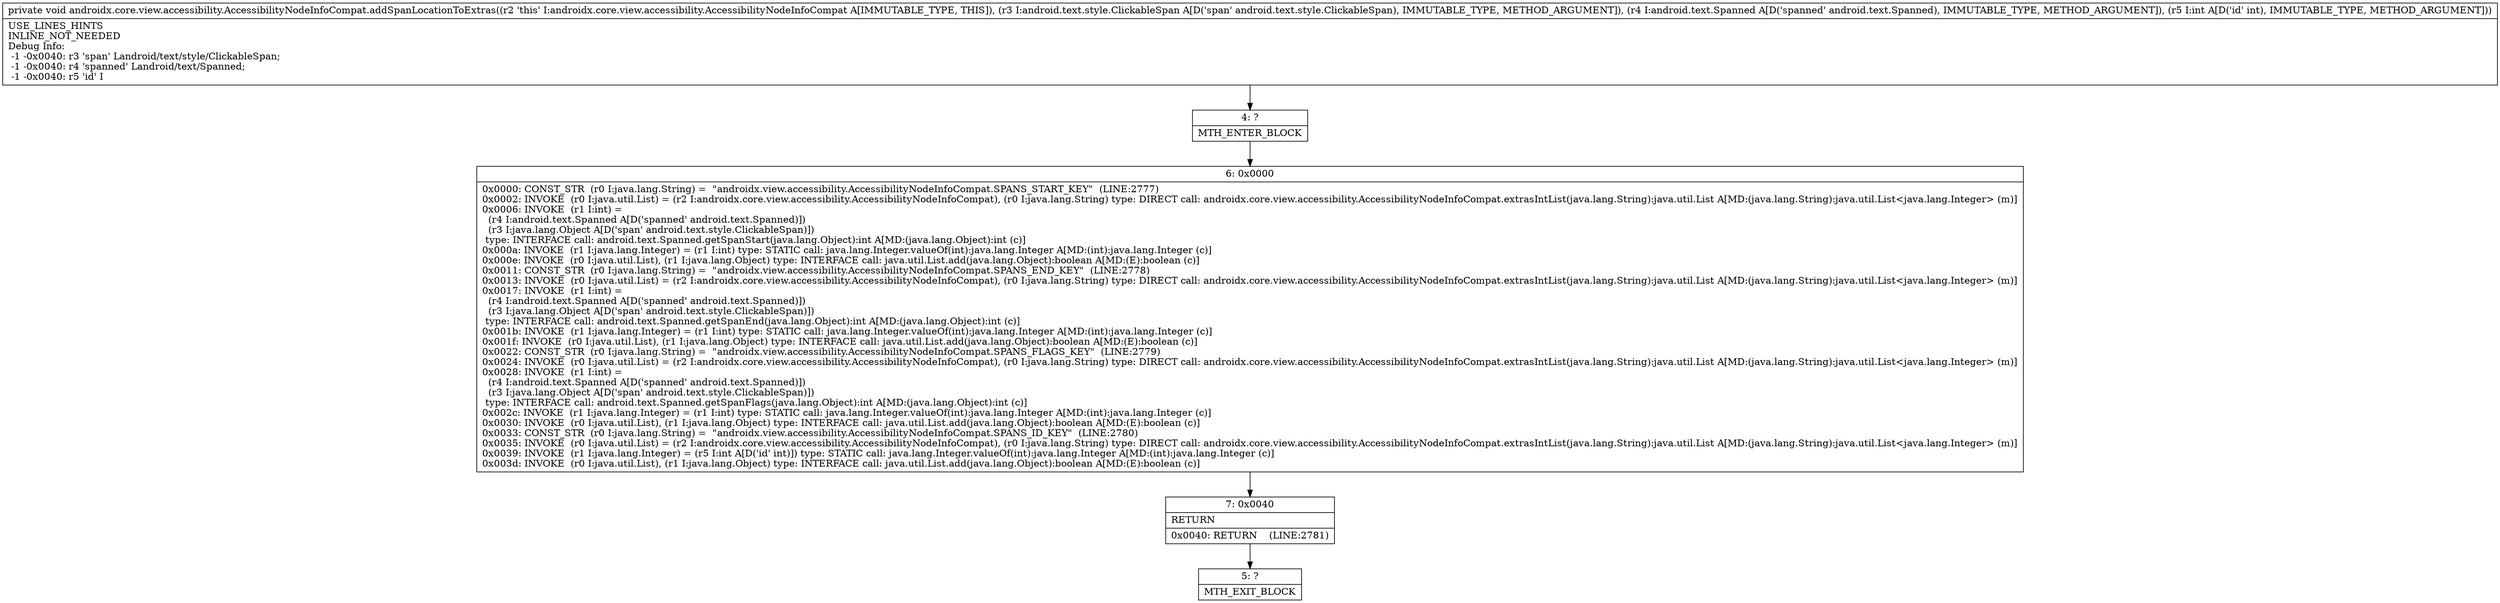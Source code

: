 digraph "CFG forandroidx.core.view.accessibility.AccessibilityNodeInfoCompat.addSpanLocationToExtras(Landroid\/text\/style\/ClickableSpan;Landroid\/text\/Spanned;I)V" {
Node_4 [shape=record,label="{4\:\ ?|MTH_ENTER_BLOCK\l}"];
Node_6 [shape=record,label="{6\:\ 0x0000|0x0000: CONST_STR  (r0 I:java.lang.String) =  \"androidx.view.accessibility.AccessibilityNodeInfoCompat.SPANS_START_KEY\"  (LINE:2777)\l0x0002: INVOKE  (r0 I:java.util.List) = (r2 I:androidx.core.view.accessibility.AccessibilityNodeInfoCompat), (r0 I:java.lang.String) type: DIRECT call: androidx.core.view.accessibility.AccessibilityNodeInfoCompat.extrasIntList(java.lang.String):java.util.List A[MD:(java.lang.String):java.util.List\<java.lang.Integer\> (m)]\l0x0006: INVOKE  (r1 I:int) = \l  (r4 I:android.text.Spanned A[D('spanned' android.text.Spanned)])\l  (r3 I:java.lang.Object A[D('span' android.text.style.ClickableSpan)])\l type: INTERFACE call: android.text.Spanned.getSpanStart(java.lang.Object):int A[MD:(java.lang.Object):int (c)]\l0x000a: INVOKE  (r1 I:java.lang.Integer) = (r1 I:int) type: STATIC call: java.lang.Integer.valueOf(int):java.lang.Integer A[MD:(int):java.lang.Integer (c)]\l0x000e: INVOKE  (r0 I:java.util.List), (r1 I:java.lang.Object) type: INTERFACE call: java.util.List.add(java.lang.Object):boolean A[MD:(E):boolean (c)]\l0x0011: CONST_STR  (r0 I:java.lang.String) =  \"androidx.view.accessibility.AccessibilityNodeInfoCompat.SPANS_END_KEY\"  (LINE:2778)\l0x0013: INVOKE  (r0 I:java.util.List) = (r2 I:androidx.core.view.accessibility.AccessibilityNodeInfoCompat), (r0 I:java.lang.String) type: DIRECT call: androidx.core.view.accessibility.AccessibilityNodeInfoCompat.extrasIntList(java.lang.String):java.util.List A[MD:(java.lang.String):java.util.List\<java.lang.Integer\> (m)]\l0x0017: INVOKE  (r1 I:int) = \l  (r4 I:android.text.Spanned A[D('spanned' android.text.Spanned)])\l  (r3 I:java.lang.Object A[D('span' android.text.style.ClickableSpan)])\l type: INTERFACE call: android.text.Spanned.getSpanEnd(java.lang.Object):int A[MD:(java.lang.Object):int (c)]\l0x001b: INVOKE  (r1 I:java.lang.Integer) = (r1 I:int) type: STATIC call: java.lang.Integer.valueOf(int):java.lang.Integer A[MD:(int):java.lang.Integer (c)]\l0x001f: INVOKE  (r0 I:java.util.List), (r1 I:java.lang.Object) type: INTERFACE call: java.util.List.add(java.lang.Object):boolean A[MD:(E):boolean (c)]\l0x0022: CONST_STR  (r0 I:java.lang.String) =  \"androidx.view.accessibility.AccessibilityNodeInfoCompat.SPANS_FLAGS_KEY\"  (LINE:2779)\l0x0024: INVOKE  (r0 I:java.util.List) = (r2 I:androidx.core.view.accessibility.AccessibilityNodeInfoCompat), (r0 I:java.lang.String) type: DIRECT call: androidx.core.view.accessibility.AccessibilityNodeInfoCompat.extrasIntList(java.lang.String):java.util.List A[MD:(java.lang.String):java.util.List\<java.lang.Integer\> (m)]\l0x0028: INVOKE  (r1 I:int) = \l  (r4 I:android.text.Spanned A[D('spanned' android.text.Spanned)])\l  (r3 I:java.lang.Object A[D('span' android.text.style.ClickableSpan)])\l type: INTERFACE call: android.text.Spanned.getSpanFlags(java.lang.Object):int A[MD:(java.lang.Object):int (c)]\l0x002c: INVOKE  (r1 I:java.lang.Integer) = (r1 I:int) type: STATIC call: java.lang.Integer.valueOf(int):java.lang.Integer A[MD:(int):java.lang.Integer (c)]\l0x0030: INVOKE  (r0 I:java.util.List), (r1 I:java.lang.Object) type: INTERFACE call: java.util.List.add(java.lang.Object):boolean A[MD:(E):boolean (c)]\l0x0033: CONST_STR  (r0 I:java.lang.String) =  \"androidx.view.accessibility.AccessibilityNodeInfoCompat.SPANS_ID_KEY\"  (LINE:2780)\l0x0035: INVOKE  (r0 I:java.util.List) = (r2 I:androidx.core.view.accessibility.AccessibilityNodeInfoCompat), (r0 I:java.lang.String) type: DIRECT call: androidx.core.view.accessibility.AccessibilityNodeInfoCompat.extrasIntList(java.lang.String):java.util.List A[MD:(java.lang.String):java.util.List\<java.lang.Integer\> (m)]\l0x0039: INVOKE  (r1 I:java.lang.Integer) = (r5 I:int A[D('id' int)]) type: STATIC call: java.lang.Integer.valueOf(int):java.lang.Integer A[MD:(int):java.lang.Integer (c)]\l0x003d: INVOKE  (r0 I:java.util.List), (r1 I:java.lang.Object) type: INTERFACE call: java.util.List.add(java.lang.Object):boolean A[MD:(E):boolean (c)]\l}"];
Node_7 [shape=record,label="{7\:\ 0x0040|RETURN\l|0x0040: RETURN    (LINE:2781)\l}"];
Node_5 [shape=record,label="{5\:\ ?|MTH_EXIT_BLOCK\l}"];
MethodNode[shape=record,label="{private void androidx.core.view.accessibility.AccessibilityNodeInfoCompat.addSpanLocationToExtras((r2 'this' I:androidx.core.view.accessibility.AccessibilityNodeInfoCompat A[IMMUTABLE_TYPE, THIS]), (r3 I:android.text.style.ClickableSpan A[D('span' android.text.style.ClickableSpan), IMMUTABLE_TYPE, METHOD_ARGUMENT]), (r4 I:android.text.Spanned A[D('spanned' android.text.Spanned), IMMUTABLE_TYPE, METHOD_ARGUMENT]), (r5 I:int A[D('id' int), IMMUTABLE_TYPE, METHOD_ARGUMENT]))  | USE_LINES_HINTS\lINLINE_NOT_NEEDED\lDebug Info:\l  \-1 \-0x0040: r3 'span' Landroid\/text\/style\/ClickableSpan;\l  \-1 \-0x0040: r4 'spanned' Landroid\/text\/Spanned;\l  \-1 \-0x0040: r5 'id' I\l}"];
MethodNode -> Node_4;Node_4 -> Node_6;
Node_6 -> Node_7;
Node_7 -> Node_5;
}

